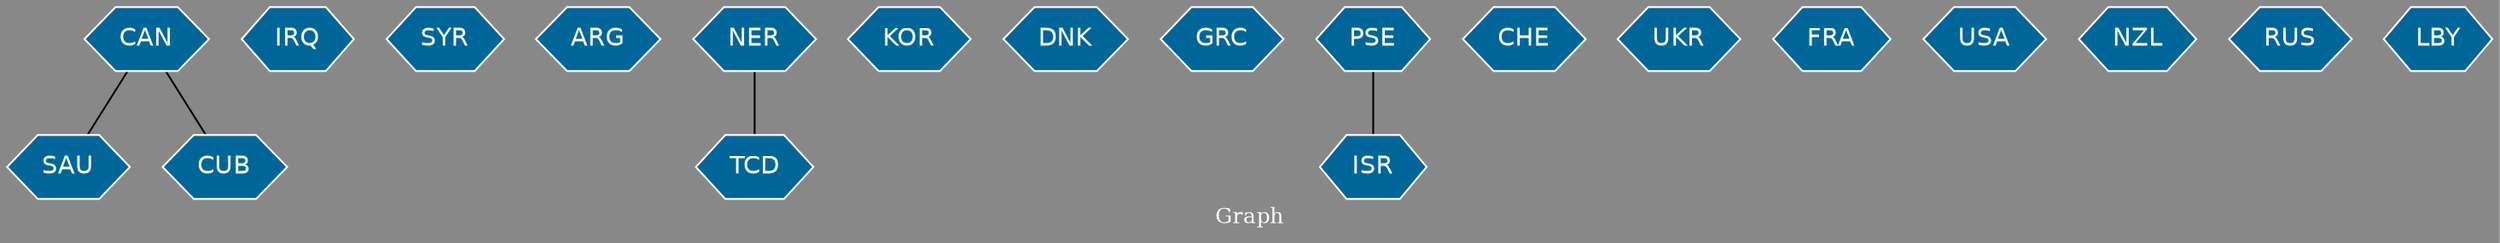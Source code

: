// Countries together in item graph
graph {
	graph [bgcolor="#888888" fontcolor=white fontsize=12 label="Graph" outputorder=edgesfirst overlap=prism]
	node [color=white fillcolor="#006699" fontcolor=white fontname=Helvetica shape=hexagon style=filled]
	edge [arrowhead=open color=black fontcolor=white fontname=Courier fontsize=12]
		CAN [label=CAN]
		IRQ [label=IRQ]
		SYR [label=SYR]
		ARG [label=ARG]
		NER [label=NER]
		TCD [label=TCD]
		KOR [label=KOR]
		DNK [label=DNK]
		GRC [label=GRC]
		PSE [label=PSE]
		CHE [label=CHE]
		UKR [label=UKR]
		FRA [label=FRA]
		SAU [label=SAU]
		USA [label=USA]
		NZL [label=NZL]
		CUB [label=CUB]
		RUS [label=RUS]
		ISR [label=ISR]
		LBY [label=LBY]
			CAN -- SAU [weight=1]
			NER -- TCD [weight=1]
			CAN -- CUB [weight=1]
			PSE -- ISR [weight=1]
}
